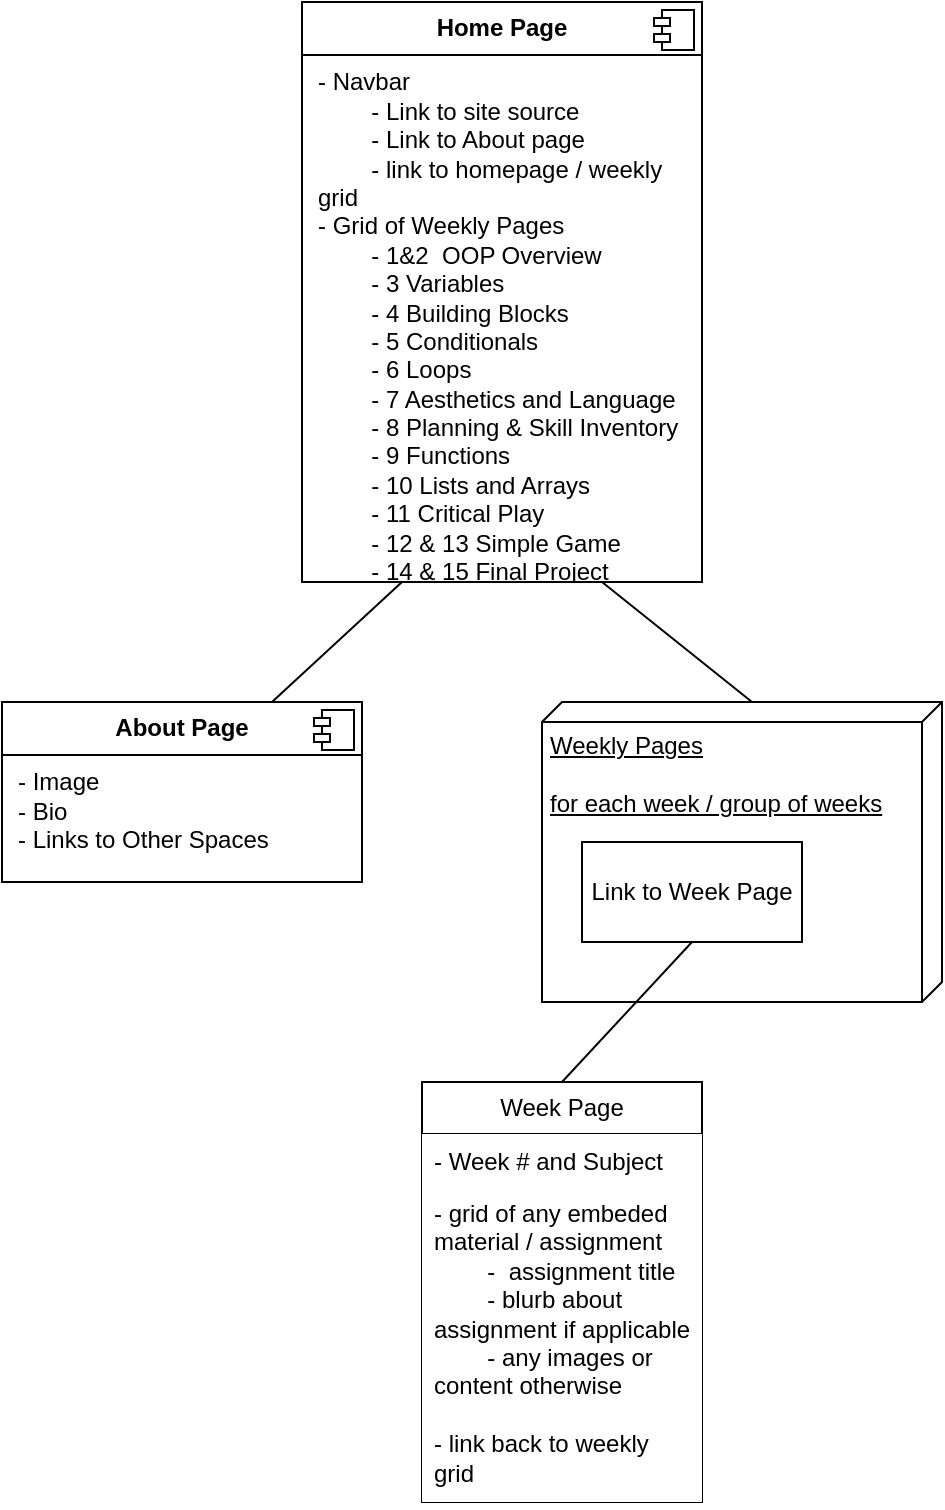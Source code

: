 <mxfile version="28.1.1">
  <diagram name="Page-1" id="AEdSwFaztNdFBlTJa8in">
    <mxGraphModel dx="1554" dy="1935" grid="1" gridSize="10" guides="1" tooltips="1" connect="1" arrows="1" fold="1" page="1" pageScale="1" pageWidth="850" pageHeight="1100" math="0" shadow="0">
      <root>
        <mxCell id="0" />
        <mxCell id="1" parent="0" />
        <mxCell id="qZYzBnxNrU_8rkZMk2g8-2" value="&lt;p style=&quot;margin:0px;margin-top:6px;text-align:center;&quot;&gt;&lt;b&gt;Home Page&lt;/b&gt;&lt;/p&gt;&lt;hr size=&quot;1&quot; style=&quot;border-style:solid;&quot;&gt;&lt;p style=&quot;margin:0px;margin-left:8px;&quot;&gt;- Navbar&lt;/p&gt;&lt;p style=&quot;margin:0px;margin-left:8px;&quot;&gt;&lt;span style=&quot;white-space: pre;&quot;&gt;&#x9;&lt;/span&gt;- Link to site source&lt;/p&gt;&lt;p style=&quot;margin:0px;margin-left:8px;&quot;&gt;&amp;nbsp;&amp;nbsp;&lt;span style=&quot;white-space: pre;&quot;&gt;&#x9;&lt;/span&gt;- Link to About page&lt;/p&gt;&lt;p style=&quot;margin:0px;margin-left:8px;&quot;&gt;&lt;span style=&quot;white-space: pre;&quot;&gt;&#x9;&lt;/span&gt;- link to homepage / weekly grid&lt;/p&gt;&lt;p style=&quot;margin:0px;margin-left:8px;&quot;&gt;- Grid of Weekly Pages&lt;/p&gt;&lt;p style=&quot;margin:0px;margin-left:8px;&quot;&gt;&lt;span style=&quot;white-space: pre;&quot;&gt;&#x9;&lt;/span&gt;- 1&amp;amp;2&amp;nbsp; OOP Overview&lt;/p&gt;&lt;p style=&quot;margin:0px;margin-left:8px;&quot;&gt;&lt;span style=&quot;white-space: pre;&quot;&gt;&#x9;&lt;/span&gt;- 3 Variables&lt;/p&gt;&lt;p style=&quot;margin:0px;margin-left:8px;&quot;&gt;&lt;span style=&quot;white-space: pre;&quot;&gt;&#x9;&lt;/span&gt;- 4 Building Blocks&lt;/p&gt;&lt;p style=&quot;margin:0px;margin-left:8px;&quot;&gt;&lt;span style=&quot;white-space: pre;&quot;&gt;&#x9;&lt;/span&gt;- 5 Conditionals&lt;/p&gt;&lt;p style=&quot;margin:0px;margin-left:8px;&quot;&gt;&lt;span style=&quot;white-space: pre;&quot;&gt;&#x9;&lt;/span&gt;- 6 Loops&lt;/p&gt;&lt;p style=&quot;margin:0px;margin-left:8px;&quot;&gt;&lt;span style=&quot;white-space: pre;&quot;&gt;&#x9;&lt;/span&gt;- 7 Aesthetics and Language&lt;/p&gt;&lt;p style=&quot;margin:0px;margin-left:8px;&quot;&gt;&lt;span style=&quot;white-space: pre;&quot;&gt;&#x9;&lt;/span&gt;- 8 Planning &amp;amp; Skill Inventory&lt;/p&gt;&lt;p style=&quot;margin:0px;margin-left:8px;&quot;&gt;&lt;span style=&quot;white-space: pre;&quot;&gt;&#x9;&lt;/span&gt;- 9 Functions&lt;/p&gt;&lt;p style=&quot;margin:0px;margin-left:8px;&quot;&gt;&lt;span style=&quot;white-space: pre;&quot;&gt;&#x9;&lt;/span&gt;- 10 Lists and Arrays&lt;/p&gt;&lt;p style=&quot;margin:0px;margin-left:8px;&quot;&gt;&lt;span style=&quot;white-space: pre;&quot;&gt;&#x9;&lt;/span&gt;- 11 Critical Play&lt;/p&gt;&lt;p style=&quot;margin:0px;margin-left:8px;&quot;&gt;&lt;span style=&quot;white-space: pre;&quot;&gt;&#x9;&lt;/span&gt;- 12 &amp;amp; 13 Simple Game&lt;/p&gt;&lt;p style=&quot;margin:0px;margin-left:8px;&quot;&gt;&lt;span style=&quot;white-space: pre;&quot;&gt;&#x9;&lt;/span&gt;- 14 &amp;amp; 15 Final Project&lt;/p&gt;" style="align=left;overflow=fill;html=1;dropTarget=0;whiteSpace=wrap;" parent="1" vertex="1">
          <mxGeometry x="340" y="390" width="200" height="290" as="geometry" />
        </mxCell>
        <mxCell id="qZYzBnxNrU_8rkZMk2g8-3" value="" style="shape=component;jettyWidth=8;jettyHeight=4;" parent="qZYzBnxNrU_8rkZMk2g8-2" vertex="1">
          <mxGeometry x="1" width="20" height="20" relative="1" as="geometry">
            <mxPoint x="-24" y="4" as="offset" />
          </mxGeometry>
        </mxCell>
        <mxCell id="qZYzBnxNrU_8rkZMk2g8-5" value="&lt;p style=&quot;margin:0px;margin-top:6px;text-align:center;&quot;&gt;&lt;b&gt;About Page&lt;/b&gt;&lt;/p&gt;&lt;hr size=&quot;1&quot; style=&quot;border-style:solid;&quot;&gt;&lt;p style=&quot;margin:0px;margin-left:8px;&quot;&gt;- Image&lt;/p&gt;&lt;p style=&quot;margin:0px;margin-left:8px;&quot;&gt;- Bio&lt;/p&gt;&lt;p style=&quot;margin:0px;margin-left:8px;&quot;&gt;- Links to Other Spaces&lt;/p&gt;" style="align=left;overflow=fill;html=1;dropTarget=0;whiteSpace=wrap;" parent="1" vertex="1">
          <mxGeometry x="190" y="740" width="180" height="90" as="geometry" />
        </mxCell>
        <mxCell id="qZYzBnxNrU_8rkZMk2g8-6" value="" style="shape=component;jettyWidth=8;jettyHeight=4;" parent="qZYzBnxNrU_8rkZMk2g8-5" vertex="1">
          <mxGeometry x="1" width="20" height="20" relative="1" as="geometry">
            <mxPoint x="-24" y="4" as="offset" />
          </mxGeometry>
        </mxCell>
        <mxCell id="qZYzBnxNrU_8rkZMk2g8-8" value="&lt;div&gt;Weekly Pages&lt;/div&gt;&lt;div&gt;&lt;br&gt;&lt;/div&gt;for each week / group of weeks" style="verticalAlign=top;align=left;spacingTop=8;spacingLeft=2;spacingRight=12;shape=cube;size=10;direction=south;fontStyle=4;html=1;whiteSpace=wrap;" parent="1" vertex="1">
          <mxGeometry x="460" y="740" width="200" height="150" as="geometry" />
        </mxCell>
        <mxCell id="qZYzBnxNrU_8rkZMk2g8-15" value="Week Page" style="swimlane;fontStyle=0;childLayout=stackLayout;horizontal=1;startSize=26;fillColor=default;horizontalStack=0;resizeParent=1;resizeParentMax=0;resizeLast=0;collapsible=1;marginBottom=0;whiteSpace=wrap;html=1;" parent="1" vertex="1">
          <mxGeometry x="400" y="930" width="140" height="210" as="geometry" />
        </mxCell>
        <mxCell id="qZYzBnxNrU_8rkZMk2g8-16" value="- Week # and Subject" style="text;strokeColor=none;fillColor=default;align=left;verticalAlign=top;spacingLeft=4;spacingRight=4;overflow=hidden;rotatable=0;points=[[0,0.5],[1,0.5]];portConstraint=eastwest;whiteSpace=wrap;html=1;" parent="qZYzBnxNrU_8rkZMk2g8-15" vertex="1">
          <mxGeometry y="26" width="140" height="26" as="geometry" />
        </mxCell>
        <mxCell id="qZYzBnxNrU_8rkZMk2g8-17" value="&lt;div&gt;- grid of any embeded material / assignment&lt;/div&gt;&lt;div&gt;&lt;span style=&quot;white-space: pre;&quot;&gt;&#x9;&lt;/span&gt;-&amp;nbsp; assignment title&lt;/div&gt;&lt;div&gt;&lt;span style=&quot;white-space: pre;&quot;&gt;&#x9;&lt;/span&gt;- blurb about assignment if applicable&lt;/div&gt;&lt;div&gt;&lt;span style=&quot;white-space: pre;&quot;&gt;&#x9;&lt;/span&gt;- any images or content otherwise&lt;/div&gt;&lt;div&gt;&lt;br&gt;&lt;/div&gt;&lt;div&gt;- link back to weekly grid&lt;/div&gt;" style="text;strokeColor=none;fillColor=default;align=left;verticalAlign=top;spacingLeft=4;spacingRight=4;overflow=hidden;rotatable=0;points=[[0,0.5],[1,0.5]];portConstraint=eastwest;whiteSpace=wrap;html=1;" parent="qZYzBnxNrU_8rkZMk2g8-15" vertex="1">
          <mxGeometry y="52" width="140" height="158" as="geometry" />
        </mxCell>
        <mxCell id="qZYzBnxNrU_8rkZMk2g8-24" value="Link to Week Page" style="html=1;whiteSpace=wrap;" parent="1" vertex="1">
          <mxGeometry x="480" y="810" width="110" height="50" as="geometry" />
        </mxCell>
        <mxCell id="qZYzBnxNrU_8rkZMk2g8-27" value="" style="endArrow=none;html=1;rounded=0;exitX=0.75;exitY=0;exitDx=0;exitDy=0;entryX=0.25;entryY=1;entryDx=0;entryDy=0;" parent="1" source="qZYzBnxNrU_8rkZMk2g8-5" target="qZYzBnxNrU_8rkZMk2g8-2" edge="1">
          <mxGeometry width="50" height="50" relative="1" as="geometry">
            <mxPoint x="400" y="810" as="sourcePoint" />
            <mxPoint x="450" y="760" as="targetPoint" />
          </mxGeometry>
        </mxCell>
        <mxCell id="qZYzBnxNrU_8rkZMk2g8-28" value="" style="endArrow=none;html=1;rounded=0;exitX=0.75;exitY=1;exitDx=0;exitDy=0;entryX=0;entryY=0;entryDx=0;entryDy=95;entryPerimeter=0;" parent="1" source="qZYzBnxNrU_8rkZMk2g8-2" target="qZYzBnxNrU_8rkZMk2g8-8" edge="1">
          <mxGeometry width="50" height="50" relative="1" as="geometry">
            <mxPoint x="450" y="820" as="sourcePoint" />
            <mxPoint x="515" y="760" as="targetPoint" />
          </mxGeometry>
        </mxCell>
        <mxCell id="qZYzBnxNrU_8rkZMk2g8-29" value="" style="endArrow=none;html=1;rounded=0;exitX=0.5;exitY=0;exitDx=0;exitDy=0;entryX=0.5;entryY=1;entryDx=0;entryDy=0;" parent="1" source="qZYzBnxNrU_8rkZMk2g8-15" target="qZYzBnxNrU_8rkZMk2g8-24" edge="1">
          <mxGeometry width="50" height="50" relative="1" as="geometry">
            <mxPoint x="540" y="900" as="sourcePoint" />
            <mxPoint x="605" y="840" as="targetPoint" />
          </mxGeometry>
        </mxCell>
      </root>
    </mxGraphModel>
  </diagram>
</mxfile>
